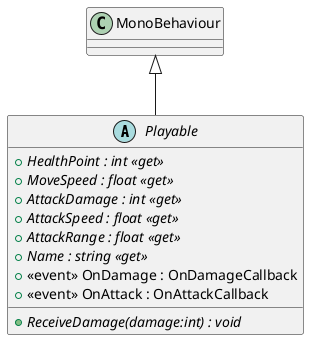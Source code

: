 @startuml
abstract class Playable {
    + {abstract} HealthPoint : int <<get>>
    + {abstract} MoveSpeed : float <<get>>
    + {abstract} AttackDamage : int <<get>>
    + {abstract} AttackSpeed : float <<get>>
    + {abstract} AttackRange : float <<get>>
    + {abstract} Name : string <<get>>
    + {abstract} ReceiveDamage(damage:int) : void
    +  <<event>> OnDamage : OnDamageCallback 
    +  <<event>> OnAttack : OnAttackCallback 
}
MonoBehaviour <|-- Playable
@enduml
